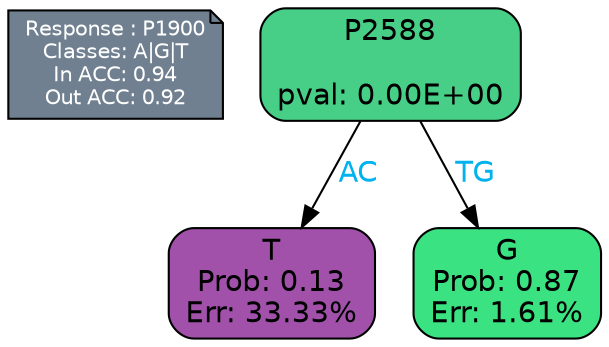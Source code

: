 digraph Tree {
node [shape=box, style="filled, rounded", color="black", fontname=helvetica] ;
graph [ranksep=equally, splines=polylines, bgcolor=transparent, dpi=600] ;
edge [fontname=helvetica] ;
LEGEND [label="Response : P1900
Classes: A|G|T
In ACC: 0.94
Out ACC: 0.92
",shape=note,align=left,style=filled,fillcolor="slategray",fontcolor="white",fontsize=10];1 [label="P2588

pval: 0.00E+00", fillcolor="#47cf87"] ;
2 [label="T
Prob: 0.13
Err: 33.33%", fillcolor="#a251ab"] ;
3 [label="G
Prob: 0.87
Err: 1.61%", fillcolor="#3ae282"] ;
1 -> 2 [label="AC",fontcolor=deepskyblue2] ;
1 -> 3 [label="TG",fontcolor=deepskyblue2] ;
{rank = same; 2;3;}{rank = same; LEGEND;1;}}